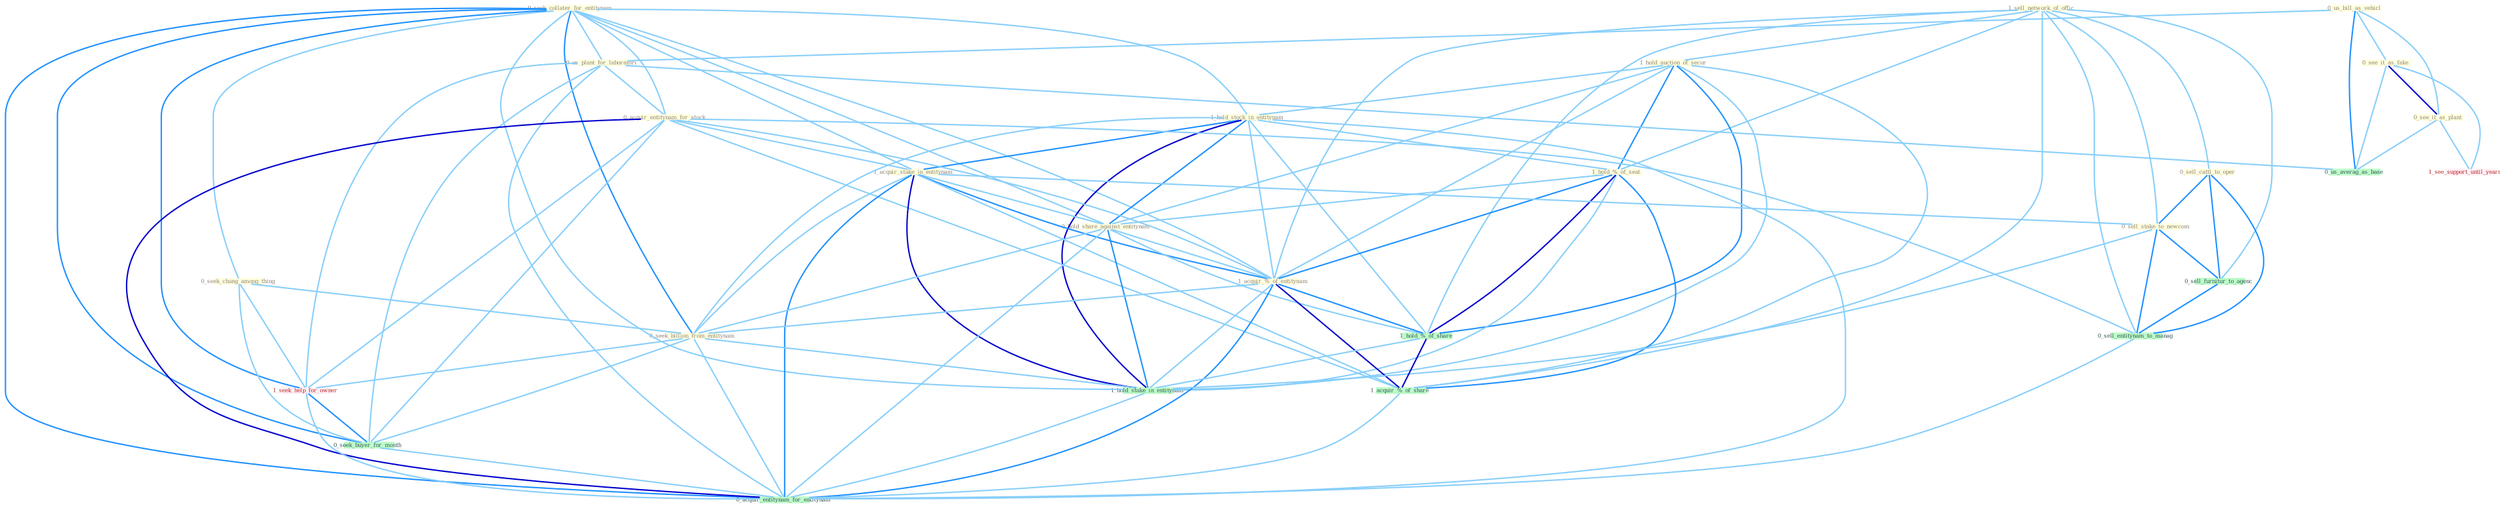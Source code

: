 Graph G{ 
    node
    [shape=polygon,style=filled,width=.5,height=.06,color="#BDFCC9",fixedsize=true,fontsize=4,
    fontcolor="#2f4f4f"];
    {node
    [color="#ffffe0", fontcolor="#8b7d6b"] "0_seek_collater_for_entitynam " "0_us_bill_as_vehicl " "0_see_it_as_fake " "1_sell_network_of_offic " "1_hold_auction_of_secur " "1_hold_stock_in_entitynam " "0_us_plant_for_laboratori " "1_hold_%_of_seat " "0_acquir_entitynam_for_stock " "0_seek_chang_among_thing " "0_sell_cattl_to_oper " "1_acquir_stake_in_entitynam " "0_hold_share_against_entitynam " "0_see_it_as_plant " "1_acquir_%_of_entitynam " "0_seek_billion_from_entitynam " "0_sell_stake_to_newcom "}
{node [color="#fff0f5", fontcolor="#b22222"] "1_seek_help_for_owner " "1_see_support_until_yearnum "}
edge [color="#B0E2FF"];

	"0_seek_collater_for_entitynam " -- "1_hold_stock_in_entitynam " [w="1", color="#87cefa" ];
	"0_seek_collater_for_entitynam " -- "0_us_plant_for_laboratori " [w="1", color="#87cefa" ];
	"0_seek_collater_for_entitynam " -- "0_acquir_entitynam_for_stock " [w="1", color="#87cefa" ];
	"0_seek_collater_for_entitynam " -- "0_seek_chang_among_thing " [w="1", color="#87cefa" ];
	"0_seek_collater_for_entitynam " -- "1_acquir_stake_in_entitynam " [w="1", color="#87cefa" ];
	"0_seek_collater_for_entitynam " -- "0_hold_share_against_entitynam " [w="1", color="#87cefa" ];
	"0_seek_collater_for_entitynam " -- "1_acquir_%_of_entitynam " [w="1", color="#87cefa" ];
	"0_seek_collater_for_entitynam " -- "0_seek_billion_from_entitynam " [w="2", color="#1e90ff" , len=0.8];
	"0_seek_collater_for_entitynam " -- "1_hold_stake_in_entitynam " [w="1", color="#87cefa" ];
	"0_seek_collater_for_entitynam " -- "1_seek_help_for_owner " [w="2", color="#1e90ff" , len=0.8];
	"0_seek_collater_for_entitynam " -- "0_seek_buyer_for_month " [w="2", color="#1e90ff" , len=0.8];
	"0_seek_collater_for_entitynam " -- "0_acquir_entitynam_for_entitynam " [w="2", color="#1e90ff" , len=0.8];
	"0_us_bill_as_vehicl " -- "0_see_it_as_fake " [w="1", color="#87cefa" ];
	"0_us_bill_as_vehicl " -- "0_us_plant_for_laboratori " [w="1", color="#87cefa" ];
	"0_us_bill_as_vehicl " -- "0_see_it_as_plant " [w="1", color="#87cefa" ];
	"0_us_bill_as_vehicl " -- "0_us_averag_as_base " [w="2", color="#1e90ff" , len=0.8];
	"0_see_it_as_fake " -- "0_see_it_as_plant " [w="3", color="#0000cd" , len=0.6];
	"0_see_it_as_fake " -- "1_see_support_until_yearnum " [w="1", color="#87cefa" ];
	"0_see_it_as_fake " -- "0_us_averag_as_base " [w="1", color="#87cefa" ];
	"1_sell_network_of_offic " -- "1_hold_auction_of_secur " [w="1", color="#87cefa" ];
	"1_sell_network_of_offic " -- "1_hold_%_of_seat " [w="1", color="#87cefa" ];
	"1_sell_network_of_offic " -- "0_sell_cattl_to_oper " [w="1", color="#87cefa" ];
	"1_sell_network_of_offic " -- "1_acquir_%_of_entitynam " [w="1", color="#87cefa" ];
	"1_sell_network_of_offic " -- "0_sell_stake_to_newcom " [w="1", color="#87cefa" ];
	"1_sell_network_of_offic " -- "1_hold_%_of_share " [w="1", color="#87cefa" ];
	"1_sell_network_of_offic " -- "1_acquir_%_of_share " [w="1", color="#87cefa" ];
	"1_sell_network_of_offic " -- "0_sell_furnitur_to_agenc " [w="1", color="#87cefa" ];
	"1_sell_network_of_offic " -- "0_sell_entitynam_to_manag " [w="1", color="#87cefa" ];
	"1_hold_auction_of_secur " -- "1_hold_stock_in_entitynam " [w="1", color="#87cefa" ];
	"1_hold_auction_of_secur " -- "1_hold_%_of_seat " [w="2", color="#1e90ff" , len=0.8];
	"1_hold_auction_of_secur " -- "0_hold_share_against_entitynam " [w="1", color="#87cefa" ];
	"1_hold_auction_of_secur " -- "1_acquir_%_of_entitynam " [w="1", color="#87cefa" ];
	"1_hold_auction_of_secur " -- "1_hold_%_of_share " [w="2", color="#1e90ff" , len=0.8];
	"1_hold_auction_of_secur " -- "1_hold_stake_in_entitynam " [w="1", color="#87cefa" ];
	"1_hold_auction_of_secur " -- "1_acquir_%_of_share " [w="1", color="#87cefa" ];
	"1_hold_stock_in_entitynam " -- "1_hold_%_of_seat " [w="1", color="#87cefa" ];
	"1_hold_stock_in_entitynam " -- "1_acquir_stake_in_entitynam " [w="2", color="#1e90ff" , len=0.8];
	"1_hold_stock_in_entitynam " -- "0_hold_share_against_entitynam " [w="2", color="#1e90ff" , len=0.8];
	"1_hold_stock_in_entitynam " -- "1_acquir_%_of_entitynam " [w="1", color="#87cefa" ];
	"1_hold_stock_in_entitynam " -- "0_seek_billion_from_entitynam " [w="1", color="#87cefa" ];
	"1_hold_stock_in_entitynam " -- "1_hold_%_of_share " [w="1", color="#87cefa" ];
	"1_hold_stock_in_entitynam " -- "1_hold_stake_in_entitynam " [w="3", color="#0000cd" , len=0.6];
	"1_hold_stock_in_entitynam " -- "0_acquir_entitynam_for_entitynam " [w="1", color="#87cefa" ];
	"0_us_plant_for_laboratori " -- "0_acquir_entitynam_for_stock " [w="1", color="#87cefa" ];
	"0_us_plant_for_laboratori " -- "1_seek_help_for_owner " [w="1", color="#87cefa" ];
	"0_us_plant_for_laboratori " -- "0_seek_buyer_for_month " [w="1", color="#87cefa" ];
	"0_us_plant_for_laboratori " -- "0_us_averag_as_base " [w="1", color="#87cefa" ];
	"0_us_plant_for_laboratori " -- "0_acquir_entitynam_for_entitynam " [w="1", color="#87cefa" ];
	"1_hold_%_of_seat " -- "0_hold_share_against_entitynam " [w="1", color="#87cefa" ];
	"1_hold_%_of_seat " -- "1_acquir_%_of_entitynam " [w="2", color="#1e90ff" , len=0.8];
	"1_hold_%_of_seat " -- "1_hold_%_of_share " [w="3", color="#0000cd" , len=0.6];
	"1_hold_%_of_seat " -- "1_hold_stake_in_entitynam " [w="1", color="#87cefa" ];
	"1_hold_%_of_seat " -- "1_acquir_%_of_share " [w="2", color="#1e90ff" , len=0.8];
	"0_acquir_entitynam_for_stock " -- "1_acquir_stake_in_entitynam " [w="1", color="#87cefa" ];
	"0_acquir_entitynam_for_stock " -- "1_acquir_%_of_entitynam " [w="1", color="#87cefa" ];
	"0_acquir_entitynam_for_stock " -- "1_seek_help_for_owner " [w="1", color="#87cefa" ];
	"0_acquir_entitynam_for_stock " -- "0_seek_buyer_for_month " [w="1", color="#87cefa" ];
	"0_acquir_entitynam_for_stock " -- "1_acquir_%_of_share " [w="1", color="#87cefa" ];
	"0_acquir_entitynam_for_stock " -- "0_sell_entitynam_to_manag " [w="1", color="#87cefa" ];
	"0_acquir_entitynam_for_stock " -- "0_acquir_entitynam_for_entitynam " [w="3", color="#0000cd" , len=0.6];
	"0_seek_chang_among_thing " -- "0_seek_billion_from_entitynam " [w="1", color="#87cefa" ];
	"0_seek_chang_among_thing " -- "1_seek_help_for_owner " [w="1", color="#87cefa" ];
	"0_seek_chang_among_thing " -- "0_seek_buyer_for_month " [w="1", color="#87cefa" ];
	"0_sell_cattl_to_oper " -- "0_sell_stake_to_newcom " [w="2", color="#1e90ff" , len=0.8];
	"0_sell_cattl_to_oper " -- "0_sell_furnitur_to_agenc " [w="2", color="#1e90ff" , len=0.8];
	"0_sell_cattl_to_oper " -- "0_sell_entitynam_to_manag " [w="2", color="#1e90ff" , len=0.8];
	"1_acquir_stake_in_entitynam " -- "0_hold_share_against_entitynam " [w="1", color="#87cefa" ];
	"1_acquir_stake_in_entitynam " -- "1_acquir_%_of_entitynam " [w="2", color="#1e90ff" , len=0.8];
	"1_acquir_stake_in_entitynam " -- "0_seek_billion_from_entitynam " [w="1", color="#87cefa" ];
	"1_acquir_stake_in_entitynam " -- "0_sell_stake_to_newcom " [w="1", color="#87cefa" ];
	"1_acquir_stake_in_entitynam " -- "1_hold_stake_in_entitynam " [w="3", color="#0000cd" , len=0.6];
	"1_acquir_stake_in_entitynam " -- "1_acquir_%_of_share " [w="1", color="#87cefa" ];
	"1_acquir_stake_in_entitynam " -- "0_acquir_entitynam_for_entitynam " [w="2", color="#1e90ff" , len=0.8];
	"0_hold_share_against_entitynam " -- "1_acquir_%_of_entitynam " [w="1", color="#87cefa" ];
	"0_hold_share_against_entitynam " -- "0_seek_billion_from_entitynam " [w="1", color="#87cefa" ];
	"0_hold_share_against_entitynam " -- "1_hold_%_of_share " [w="1", color="#87cefa" ];
	"0_hold_share_against_entitynam " -- "1_hold_stake_in_entitynam " [w="2", color="#1e90ff" , len=0.8];
	"0_hold_share_against_entitynam " -- "0_acquir_entitynam_for_entitynam " [w="1", color="#87cefa" ];
	"0_see_it_as_plant " -- "1_see_support_until_yearnum " [w="1", color="#87cefa" ];
	"0_see_it_as_plant " -- "0_us_averag_as_base " [w="1", color="#87cefa" ];
	"1_acquir_%_of_entitynam " -- "0_seek_billion_from_entitynam " [w="1", color="#87cefa" ];
	"1_acquir_%_of_entitynam " -- "1_hold_%_of_share " [w="2", color="#1e90ff" , len=0.8];
	"1_acquir_%_of_entitynam " -- "1_hold_stake_in_entitynam " [w="1", color="#87cefa" ];
	"1_acquir_%_of_entitynam " -- "1_acquir_%_of_share " [w="3", color="#0000cd" , len=0.6];
	"1_acquir_%_of_entitynam " -- "0_acquir_entitynam_for_entitynam " [w="2", color="#1e90ff" , len=0.8];
	"0_seek_billion_from_entitynam " -- "1_hold_stake_in_entitynam " [w="1", color="#87cefa" ];
	"0_seek_billion_from_entitynam " -- "1_seek_help_for_owner " [w="1", color="#87cefa" ];
	"0_seek_billion_from_entitynam " -- "0_seek_buyer_for_month " [w="1", color="#87cefa" ];
	"0_seek_billion_from_entitynam " -- "0_acquir_entitynam_for_entitynam " [w="1", color="#87cefa" ];
	"0_sell_stake_to_newcom " -- "1_hold_stake_in_entitynam " [w="1", color="#87cefa" ];
	"0_sell_stake_to_newcom " -- "0_sell_furnitur_to_agenc " [w="2", color="#1e90ff" , len=0.8];
	"0_sell_stake_to_newcom " -- "0_sell_entitynam_to_manag " [w="2", color="#1e90ff" , len=0.8];
	"1_hold_%_of_share " -- "1_hold_stake_in_entitynam " [w="1", color="#87cefa" ];
	"1_hold_%_of_share " -- "1_acquir_%_of_share " [w="3", color="#0000cd" , len=0.6];
	"1_hold_stake_in_entitynam " -- "0_acquir_entitynam_for_entitynam " [w="1", color="#87cefa" ];
	"1_seek_help_for_owner " -- "0_seek_buyer_for_month " [w="2", color="#1e90ff" , len=0.8];
	"1_seek_help_for_owner " -- "0_acquir_entitynam_for_entitynam " [w="1", color="#87cefa" ];
	"0_seek_buyer_for_month " -- "0_acquir_entitynam_for_entitynam " [w="1", color="#87cefa" ];
	"1_acquir_%_of_share " -- "0_acquir_entitynam_for_entitynam " [w="1", color="#87cefa" ];
	"0_sell_furnitur_to_agenc " -- "0_sell_entitynam_to_manag " [w="2", color="#1e90ff" , len=0.8];
	"0_sell_entitynam_to_manag " -- "0_acquir_entitynam_for_entitynam " [w="1", color="#87cefa" ];
}
